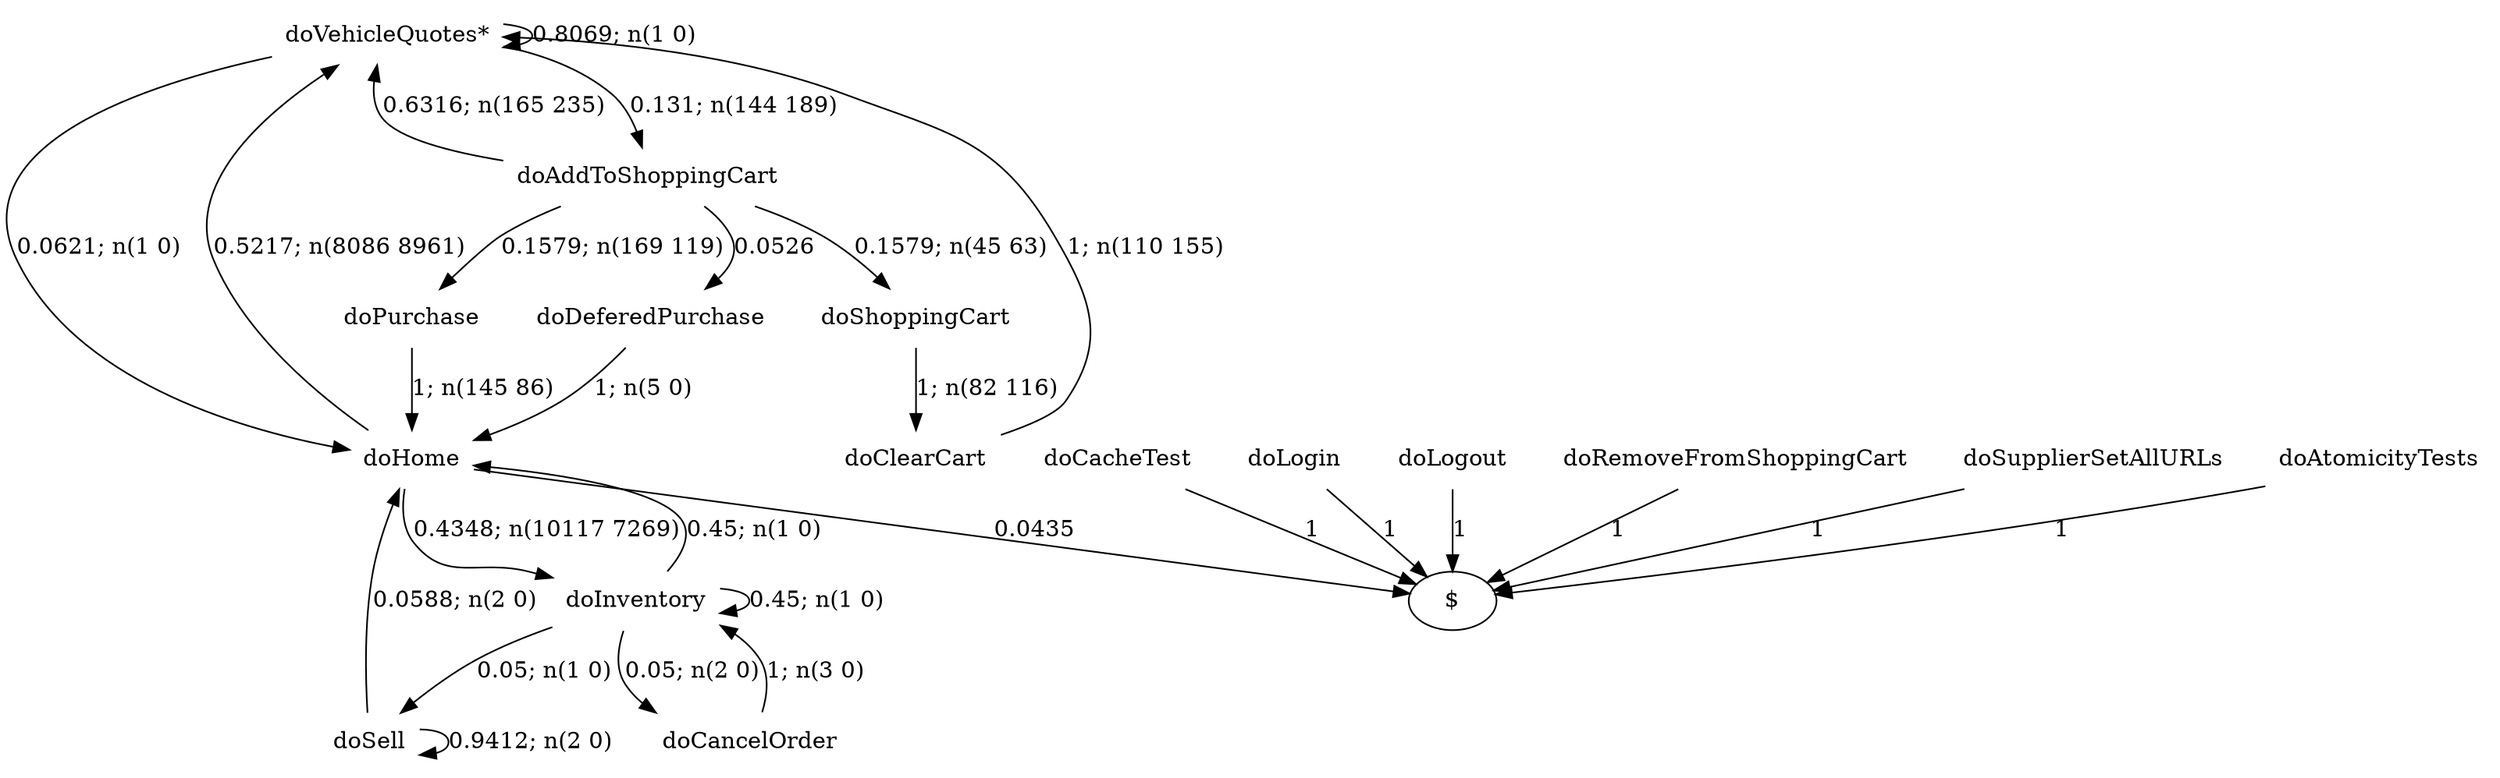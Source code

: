 digraph G {"doVehicleQuotes*" [label="doVehicleQuotes*",shape=none];"doSupplierSetAllURLs" [label="doSupplierSetAllURLs",shape=none];"doAtomicityTests" [label="doAtomicityTests",shape=none];"doCacheTest" [label="doCacheTest",shape=none];"doLogin" [label="doLogin",shape=none];"doAddToShoppingCart" [label="doAddToShoppingCart",shape=none];"doDeferedPurchase" [label="doDeferedPurchase",shape=none];"doHome" [label="doHome",shape=none];"doShoppingCart" [label="doShoppingCart",shape=none];"doClearCart" [label="doClearCart",shape=none];"doPurchase" [label="doPurchase",shape=none];"doInventory" [label="doInventory",shape=none];"doSell" [label="doSell",shape=none];"doLogout" [label="doLogout",shape=none];"doCancelOrder" [label="doCancelOrder",shape=none];"doRemoveFromShoppingCart" [label="doRemoveFromShoppingCart",shape=none];"doVehicleQuotes*"->"doVehicleQuotes*" [style=solid,label="0.8069; n(1 0)"];"doVehicleQuotes*"->"doAddToShoppingCart" [style=solid,label="0.131; n(144 189)"];"doVehicleQuotes*"->"doHome" [style=solid,label="0.0621; n(1 0)"];"doSupplierSetAllURLs"->"$" [style=solid,label="1"];"doAtomicityTests"->"$" [style=solid,label="1"];"doCacheTest"->"$" [style=solid,label="1"];"doLogin"->"$" [style=solid,label="1"];"doAddToShoppingCart"->"doVehicleQuotes*" [style=solid,label="0.6316; n(165 235)"];"doAddToShoppingCart"->"doDeferedPurchase" [style=solid,label="0.0526"];"doAddToShoppingCart"->"doShoppingCart" [style=solid,label="0.1579; n(45 63)"];"doAddToShoppingCart"->"doPurchase" [style=solid,label="0.1579; n(169 119)"];"doDeferedPurchase"->"doHome" [style=solid,label="1; n(5 0)"];"doHome"->"doVehicleQuotes*" [style=solid,label="0.5217; n(8086 8961)"];"doHome"->"doInventory" [style=solid,label="0.4348; n(10117 7269)"];"doHome"->"$" [style=solid,label="0.0435"];"doShoppingCart"->"doClearCart" [style=solid,label="1; n(82 116)"];"doClearCart"->"doVehicleQuotes*" [style=solid,label="1; n(110 155)"];"doPurchase"->"doHome" [style=solid,label="1; n(145 86)"];"doInventory"->"doHome" [style=solid,label="0.45; n(1 0)"];"doInventory"->"doInventory" [style=solid,label="0.45; n(1 0)"];"doInventory"->"doSell" [style=solid,label="0.05; n(1 0)"];"doInventory"->"doCancelOrder" [style=solid,label="0.05; n(2 0)"];"doSell"->"doHome" [style=solid,label="0.0588; n(2 0)"];"doSell"->"doSell" [style=solid,label="0.9412; n(2 0)"];"doLogout"->"$" [style=solid,label="1"];"doCancelOrder"->"doInventory" [style=solid,label="1; n(3 0)"];"doRemoveFromShoppingCart"->"$" [style=solid,label="1"];}